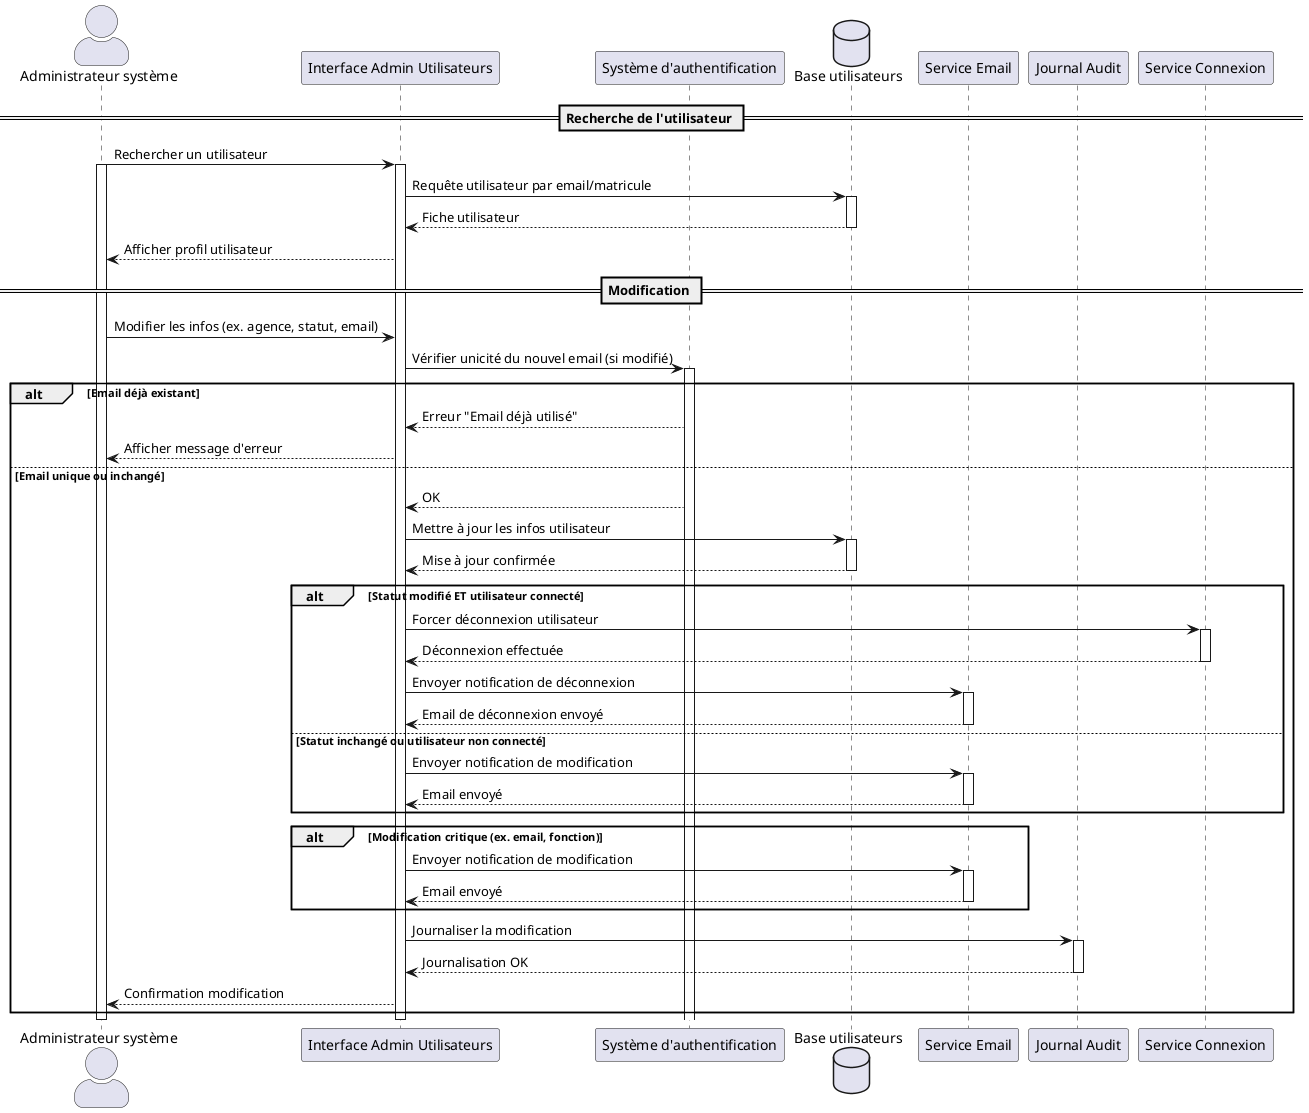@startuml UC067-B
skinparam actorStyle awesome

actor "Administrateur système" as Admin
participant "Interface Admin Utilisateurs" as UI
participant "Système d'authentification" as Auth
database "Base utilisateurs" as BDD
participant "Service Email" as Email
participant "Journal Audit" as Audit
participant "Service Connexion" as Connexion

== Recherche de l'utilisateur ==
Admin -> UI : Rechercher un utilisateur
activate Admin
activate UI
UI -> BDD : Requête utilisateur par email/matricule
activate BDD
BDD --> UI : Fiche utilisateur
deactivate BDD
UI --> Admin : Afficher profil utilisateur

== Modification ==
Admin -> UI : Modifier les infos (ex. agence, statut, email)


UI -> Auth : Vérifier unicité du nouvel email (si modifié)
activate Auth
alt Email déjà existant
  Auth --> UI : Erreur "Email déjà utilisé"
  UI --> Admin : Afficher message d'erreur
 

else Email unique ou inchangé
  Auth --> UI : OK

  UI -> BDD : Mettre à jour les infos utilisateur
  activate BDD
  BDD --> UI : Mise à jour confirmée
  deactivate BDD

  alt Statut modifié ET utilisateur connecté
    UI -> Connexion : Forcer déconnexion utilisateur
    activate Connexion
    Connexion --> UI : Déconnexion effectuée
    deactivate Connexion
    UI -> Email : Envoyer notification de déconnexion
    activate Email
    Email --> UI : Email de déconnexion envoyé
    deactivate Email
  else Statut inchangé ou utilisateur non connecté
    UI -> Email : Envoyer notification de modification
    activate Email
    Email --> UI : Email envoyé
    deactivate Email
  end

  alt Modification critique (ex. email, fonction)
    UI -> Email : Envoyer notification de modification
    activate Email
    Email --> UI : Email envoyé
    deactivate Email
  end

  UI -> Audit : Journaliser la modification
  activate Audit
  Audit --> UI : Journalisation OK
  deactivate Audit

  UI --> Admin : Confirmation modification
end
deactivate UI
deactivate Admin
@enduml
